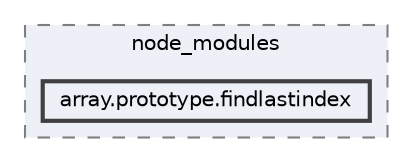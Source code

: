 digraph "pkiclassroomrescheduler/src/main/frontend/node_modules/array.prototype.findlastindex"
{
 // LATEX_PDF_SIZE
  bgcolor="transparent";
  edge [fontname=Helvetica,fontsize=10,labelfontname=Helvetica,labelfontsize=10];
  node [fontname=Helvetica,fontsize=10,shape=box,height=0.2,width=0.4];
  compound=true
  subgraph clusterdir_72953eda66ccb3a2722c28e1c3e6c23b {
    graph [ bgcolor="#edf0f7", pencolor="grey50", label="node_modules", fontname=Helvetica,fontsize=10 style="filled,dashed", URL="dir_72953eda66ccb3a2722c28e1c3e6c23b.html",tooltip=""]
  dir_38593a548ae727ede3eb3b50fbcc5554 [label="array.prototype.findlastindex", fillcolor="#edf0f7", color="grey25", style="filled,bold", URL="dir_38593a548ae727ede3eb3b50fbcc5554.html",tooltip=""];
  }
}
